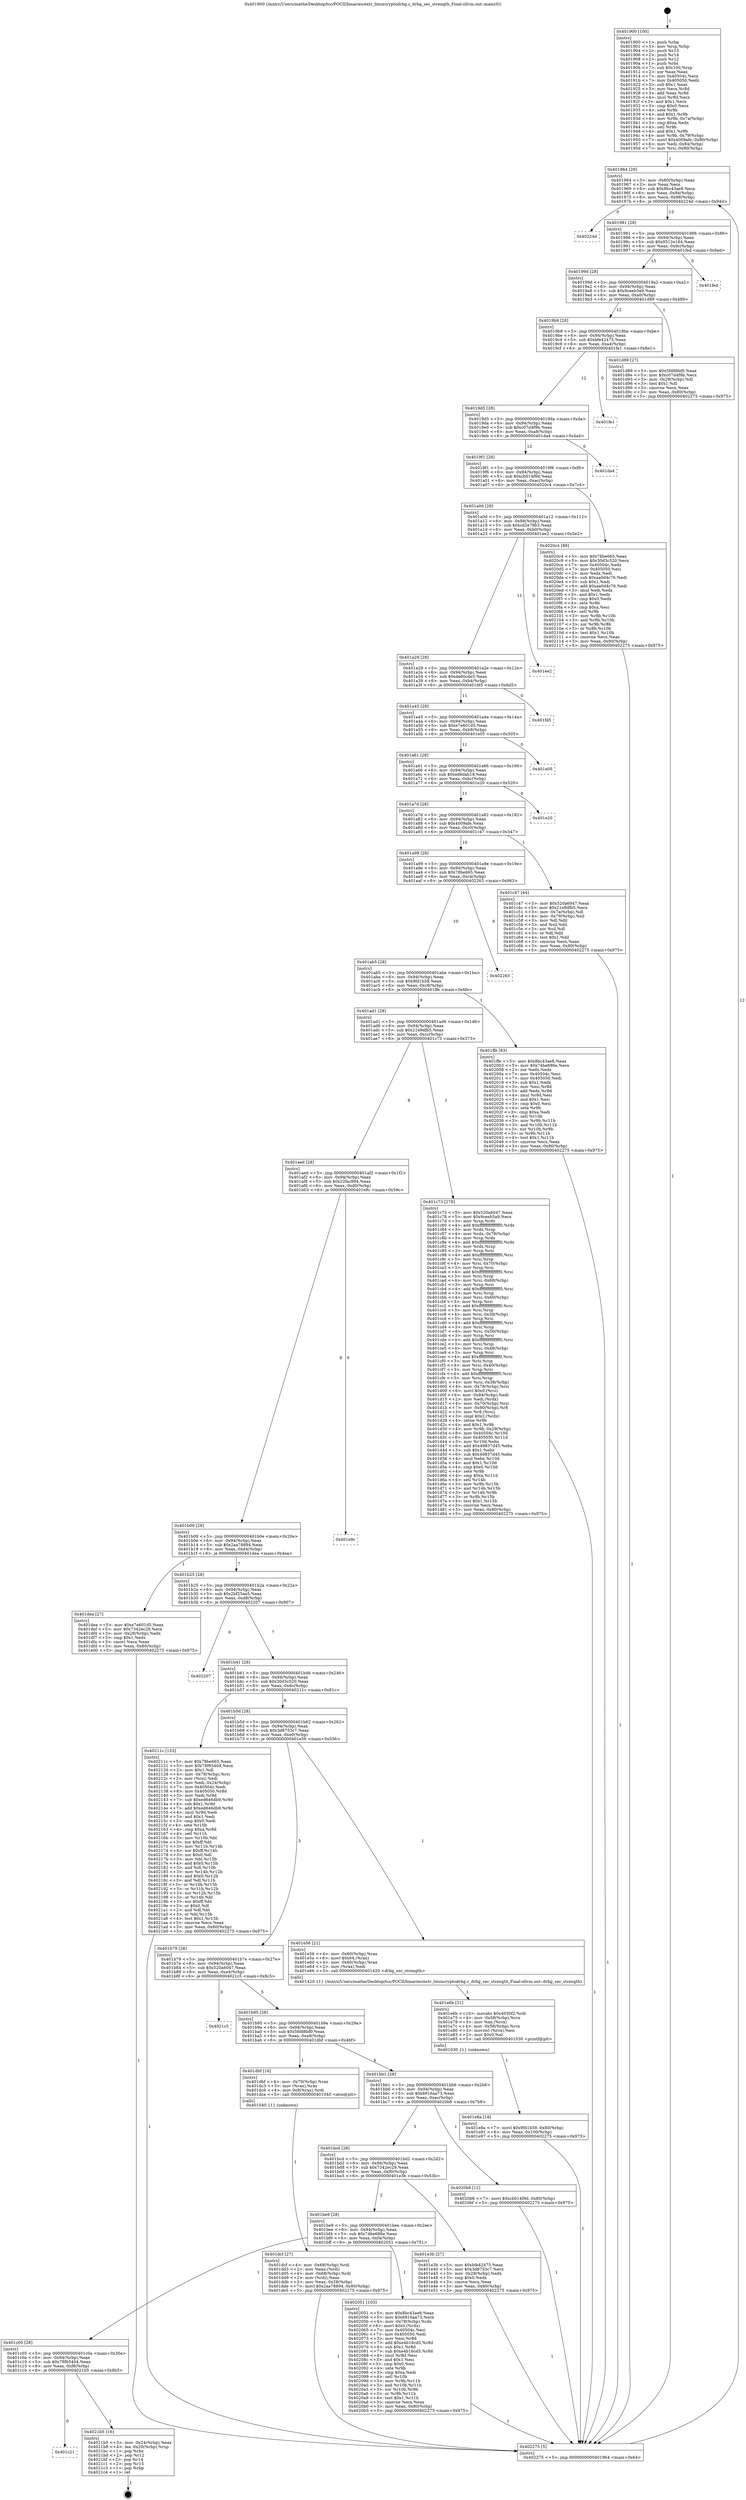 digraph "0x401900" {
  label = "0x401900 (/mnt/c/Users/mathe/Desktop/tcc/POCII/binaries/extr_linuxcryptodrbg.c_drbg_sec_strength_Final-ollvm.out::main(0))"
  labelloc = "t"
  node[shape=record]

  Entry [label="",width=0.3,height=0.3,shape=circle,fillcolor=black,style=filled]
  "0x401964" [label="{
     0x401964 [29]\l
     | [instrs]\l
     &nbsp;&nbsp;0x401964 \<+3\>: mov -0x80(%rbp),%eax\l
     &nbsp;&nbsp;0x401967 \<+2\>: mov %eax,%ecx\l
     &nbsp;&nbsp;0x401969 \<+6\>: sub $0x8bc43ae8,%ecx\l
     &nbsp;&nbsp;0x40196f \<+6\>: mov %eax,-0x94(%rbp)\l
     &nbsp;&nbsp;0x401975 \<+6\>: mov %ecx,-0x98(%rbp)\l
     &nbsp;&nbsp;0x40197b \<+6\>: je 000000000040224d \<main+0x94d\>\l
  }"]
  "0x40224d" [label="{
     0x40224d\l
  }", style=dashed]
  "0x401981" [label="{
     0x401981 [28]\l
     | [instrs]\l
     &nbsp;&nbsp;0x401981 \<+5\>: jmp 0000000000401986 \<main+0x86\>\l
     &nbsp;&nbsp;0x401986 \<+6\>: mov -0x94(%rbp),%eax\l
     &nbsp;&nbsp;0x40198c \<+5\>: sub $0x9512e164,%eax\l
     &nbsp;&nbsp;0x401991 \<+6\>: mov %eax,-0x9c(%rbp)\l
     &nbsp;&nbsp;0x401997 \<+6\>: je 0000000000401fed \<main+0x6ed\>\l
  }"]
  Exit [label="",width=0.3,height=0.3,shape=circle,fillcolor=black,style=filled,peripheries=2]
  "0x401fed" [label="{
     0x401fed\l
  }", style=dashed]
  "0x40199d" [label="{
     0x40199d [28]\l
     | [instrs]\l
     &nbsp;&nbsp;0x40199d \<+5\>: jmp 00000000004019a2 \<main+0xa2\>\l
     &nbsp;&nbsp;0x4019a2 \<+6\>: mov -0x94(%rbp),%eax\l
     &nbsp;&nbsp;0x4019a8 \<+5\>: sub $0x9ceeb5a9,%eax\l
     &nbsp;&nbsp;0x4019ad \<+6\>: mov %eax,-0xa0(%rbp)\l
     &nbsp;&nbsp;0x4019b3 \<+6\>: je 0000000000401d89 \<main+0x489\>\l
  }"]
  "0x401c21" [label="{
     0x401c21\l
  }", style=dashed]
  "0x401d89" [label="{
     0x401d89 [27]\l
     | [instrs]\l
     &nbsp;&nbsp;0x401d89 \<+5\>: mov $0x5fd88bf0,%eax\l
     &nbsp;&nbsp;0x401d8e \<+5\>: mov $0xc07d4f9b,%ecx\l
     &nbsp;&nbsp;0x401d93 \<+3\>: mov -0x29(%rbp),%dl\l
     &nbsp;&nbsp;0x401d96 \<+3\>: test $0x1,%dl\l
     &nbsp;&nbsp;0x401d99 \<+3\>: cmovne %ecx,%eax\l
     &nbsp;&nbsp;0x401d9c \<+3\>: mov %eax,-0x80(%rbp)\l
     &nbsp;&nbsp;0x401d9f \<+5\>: jmp 0000000000402275 \<main+0x975\>\l
  }"]
  "0x4019b9" [label="{
     0x4019b9 [28]\l
     | [instrs]\l
     &nbsp;&nbsp;0x4019b9 \<+5\>: jmp 00000000004019be \<main+0xbe\>\l
     &nbsp;&nbsp;0x4019be \<+6\>: mov -0x94(%rbp),%eax\l
     &nbsp;&nbsp;0x4019c4 \<+5\>: sub $0xbfe42475,%eax\l
     &nbsp;&nbsp;0x4019c9 \<+6\>: mov %eax,-0xa4(%rbp)\l
     &nbsp;&nbsp;0x4019cf \<+6\>: je 0000000000401fe1 \<main+0x6e1\>\l
  }"]
  "0x4021b5" [label="{
     0x4021b5 [16]\l
     | [instrs]\l
     &nbsp;&nbsp;0x4021b5 \<+3\>: mov -0x24(%rbp),%eax\l
     &nbsp;&nbsp;0x4021b8 \<+4\>: lea -0x20(%rbp),%rsp\l
     &nbsp;&nbsp;0x4021bc \<+1\>: pop %rbx\l
     &nbsp;&nbsp;0x4021bd \<+2\>: pop %r12\l
     &nbsp;&nbsp;0x4021bf \<+2\>: pop %r14\l
     &nbsp;&nbsp;0x4021c1 \<+2\>: pop %r15\l
     &nbsp;&nbsp;0x4021c3 \<+1\>: pop %rbp\l
     &nbsp;&nbsp;0x4021c4 \<+1\>: ret\l
  }"]
  "0x401fe1" [label="{
     0x401fe1\l
  }", style=dashed]
  "0x4019d5" [label="{
     0x4019d5 [28]\l
     | [instrs]\l
     &nbsp;&nbsp;0x4019d5 \<+5\>: jmp 00000000004019da \<main+0xda\>\l
     &nbsp;&nbsp;0x4019da \<+6\>: mov -0x94(%rbp),%eax\l
     &nbsp;&nbsp;0x4019e0 \<+5\>: sub $0xc07d4f9b,%eax\l
     &nbsp;&nbsp;0x4019e5 \<+6\>: mov %eax,-0xa8(%rbp)\l
     &nbsp;&nbsp;0x4019eb \<+6\>: je 0000000000401da4 \<main+0x4a4\>\l
  }"]
  "0x401c05" [label="{
     0x401c05 [28]\l
     | [instrs]\l
     &nbsp;&nbsp;0x401c05 \<+5\>: jmp 0000000000401c0a \<main+0x30a\>\l
     &nbsp;&nbsp;0x401c0a \<+6\>: mov -0x94(%rbp),%eax\l
     &nbsp;&nbsp;0x401c10 \<+5\>: sub $0x78f65404,%eax\l
     &nbsp;&nbsp;0x401c15 \<+6\>: mov %eax,-0xf8(%rbp)\l
     &nbsp;&nbsp;0x401c1b \<+6\>: je 00000000004021b5 \<main+0x8b5\>\l
  }"]
  "0x401da4" [label="{
     0x401da4\l
  }", style=dashed]
  "0x4019f1" [label="{
     0x4019f1 [28]\l
     | [instrs]\l
     &nbsp;&nbsp;0x4019f1 \<+5\>: jmp 00000000004019f6 \<main+0xf6\>\l
     &nbsp;&nbsp;0x4019f6 \<+6\>: mov -0x94(%rbp),%eax\l
     &nbsp;&nbsp;0x4019fc \<+5\>: sub $0xcb014f9d,%eax\l
     &nbsp;&nbsp;0x401a01 \<+6\>: mov %eax,-0xac(%rbp)\l
     &nbsp;&nbsp;0x401a07 \<+6\>: je 00000000004020c4 \<main+0x7c4\>\l
  }"]
  "0x402051" [label="{
     0x402051 [103]\l
     | [instrs]\l
     &nbsp;&nbsp;0x402051 \<+5\>: mov $0x8bc43ae8,%eax\l
     &nbsp;&nbsp;0x402056 \<+5\>: mov $0x6816aa73,%ecx\l
     &nbsp;&nbsp;0x40205b \<+4\>: mov -0x78(%rbp),%rdx\l
     &nbsp;&nbsp;0x40205f \<+6\>: movl $0x0,(%rdx)\l
     &nbsp;&nbsp;0x402065 \<+7\>: mov 0x40504c,%esi\l
     &nbsp;&nbsp;0x40206c \<+7\>: mov 0x405050,%edi\l
     &nbsp;&nbsp;0x402073 \<+3\>: mov %esi,%r8d\l
     &nbsp;&nbsp;0x402076 \<+7\>: add $0xe4b16cd5,%r8d\l
     &nbsp;&nbsp;0x40207d \<+4\>: sub $0x1,%r8d\l
     &nbsp;&nbsp;0x402081 \<+7\>: sub $0xe4b16cd5,%r8d\l
     &nbsp;&nbsp;0x402088 \<+4\>: imul %r8d,%esi\l
     &nbsp;&nbsp;0x40208c \<+3\>: and $0x1,%esi\l
     &nbsp;&nbsp;0x40208f \<+3\>: cmp $0x0,%esi\l
     &nbsp;&nbsp;0x402092 \<+4\>: sete %r9b\l
     &nbsp;&nbsp;0x402096 \<+3\>: cmp $0xa,%edi\l
     &nbsp;&nbsp;0x402099 \<+4\>: setl %r10b\l
     &nbsp;&nbsp;0x40209d \<+3\>: mov %r9b,%r11b\l
     &nbsp;&nbsp;0x4020a0 \<+3\>: and %r10b,%r11b\l
     &nbsp;&nbsp;0x4020a3 \<+3\>: xor %r10b,%r9b\l
     &nbsp;&nbsp;0x4020a6 \<+3\>: or %r9b,%r11b\l
     &nbsp;&nbsp;0x4020a9 \<+4\>: test $0x1,%r11b\l
     &nbsp;&nbsp;0x4020ad \<+3\>: cmovne %ecx,%eax\l
     &nbsp;&nbsp;0x4020b0 \<+3\>: mov %eax,-0x80(%rbp)\l
     &nbsp;&nbsp;0x4020b3 \<+5\>: jmp 0000000000402275 \<main+0x975\>\l
  }"]
  "0x4020c4" [label="{
     0x4020c4 [88]\l
     | [instrs]\l
     &nbsp;&nbsp;0x4020c4 \<+5\>: mov $0x78be665,%eax\l
     &nbsp;&nbsp;0x4020c9 \<+5\>: mov $0x30d3c520,%ecx\l
     &nbsp;&nbsp;0x4020ce \<+7\>: mov 0x40504c,%edx\l
     &nbsp;&nbsp;0x4020d5 \<+7\>: mov 0x405050,%esi\l
     &nbsp;&nbsp;0x4020dc \<+2\>: mov %edx,%edi\l
     &nbsp;&nbsp;0x4020de \<+6\>: sub $0xaa0d4c76,%edi\l
     &nbsp;&nbsp;0x4020e4 \<+3\>: sub $0x1,%edi\l
     &nbsp;&nbsp;0x4020e7 \<+6\>: add $0xaa0d4c76,%edi\l
     &nbsp;&nbsp;0x4020ed \<+3\>: imul %edi,%edx\l
     &nbsp;&nbsp;0x4020f0 \<+3\>: and $0x1,%edx\l
     &nbsp;&nbsp;0x4020f3 \<+3\>: cmp $0x0,%edx\l
     &nbsp;&nbsp;0x4020f6 \<+4\>: sete %r8b\l
     &nbsp;&nbsp;0x4020fa \<+3\>: cmp $0xa,%esi\l
     &nbsp;&nbsp;0x4020fd \<+4\>: setl %r9b\l
     &nbsp;&nbsp;0x402101 \<+3\>: mov %r8b,%r10b\l
     &nbsp;&nbsp;0x402104 \<+3\>: and %r9b,%r10b\l
     &nbsp;&nbsp;0x402107 \<+3\>: xor %r9b,%r8b\l
     &nbsp;&nbsp;0x40210a \<+3\>: or %r8b,%r10b\l
     &nbsp;&nbsp;0x40210d \<+4\>: test $0x1,%r10b\l
     &nbsp;&nbsp;0x402111 \<+3\>: cmovne %ecx,%eax\l
     &nbsp;&nbsp;0x402114 \<+3\>: mov %eax,-0x80(%rbp)\l
     &nbsp;&nbsp;0x402117 \<+5\>: jmp 0000000000402275 \<main+0x975\>\l
  }"]
  "0x401a0d" [label="{
     0x401a0d [28]\l
     | [instrs]\l
     &nbsp;&nbsp;0x401a0d \<+5\>: jmp 0000000000401a12 \<main+0x112\>\l
     &nbsp;&nbsp;0x401a12 \<+6\>: mov -0x94(%rbp),%eax\l
     &nbsp;&nbsp;0x401a18 \<+5\>: sub $0xcd2e79b3,%eax\l
     &nbsp;&nbsp;0x401a1d \<+6\>: mov %eax,-0xb0(%rbp)\l
     &nbsp;&nbsp;0x401a23 \<+6\>: je 0000000000401ee2 \<main+0x5e2\>\l
  }"]
  "0x401e8a" [label="{
     0x401e8a [18]\l
     | [instrs]\l
     &nbsp;&nbsp;0x401e8a \<+7\>: movl $0x9fd1b58,-0x80(%rbp)\l
     &nbsp;&nbsp;0x401e91 \<+6\>: mov %eax,-0x100(%rbp)\l
     &nbsp;&nbsp;0x401e97 \<+5\>: jmp 0000000000402275 \<main+0x975\>\l
  }"]
  "0x401ee2" [label="{
     0x401ee2\l
  }", style=dashed]
  "0x401a29" [label="{
     0x401a29 [28]\l
     | [instrs]\l
     &nbsp;&nbsp;0x401a29 \<+5\>: jmp 0000000000401a2e \<main+0x12e\>\l
     &nbsp;&nbsp;0x401a2e \<+6\>: mov -0x94(%rbp),%eax\l
     &nbsp;&nbsp;0x401a34 \<+5\>: sub $0xde60cde5,%eax\l
     &nbsp;&nbsp;0x401a39 \<+6\>: mov %eax,-0xb4(%rbp)\l
     &nbsp;&nbsp;0x401a3f \<+6\>: je 0000000000401fd5 \<main+0x6d5\>\l
  }"]
  "0x401e6b" [label="{
     0x401e6b [31]\l
     | [instrs]\l
     &nbsp;&nbsp;0x401e6b \<+10\>: movabs $0x4030f2,%rdi\l
     &nbsp;&nbsp;0x401e75 \<+4\>: mov -0x58(%rbp),%rcx\l
     &nbsp;&nbsp;0x401e79 \<+3\>: mov %ax,(%rcx)\l
     &nbsp;&nbsp;0x401e7c \<+4\>: mov -0x58(%rbp),%rcx\l
     &nbsp;&nbsp;0x401e80 \<+3\>: movzwl (%rcx),%esi\l
     &nbsp;&nbsp;0x401e83 \<+2\>: mov $0x0,%al\l
     &nbsp;&nbsp;0x401e85 \<+5\>: call 0000000000401030 \<printf@plt\>\l
     | [calls]\l
     &nbsp;&nbsp;0x401030 \{1\} (unknown)\l
  }"]
  "0x401fd5" [label="{
     0x401fd5\l
  }", style=dashed]
  "0x401a45" [label="{
     0x401a45 [28]\l
     | [instrs]\l
     &nbsp;&nbsp;0x401a45 \<+5\>: jmp 0000000000401a4a \<main+0x14a\>\l
     &nbsp;&nbsp;0x401a4a \<+6\>: mov -0x94(%rbp),%eax\l
     &nbsp;&nbsp;0x401a50 \<+5\>: sub $0xe7e601d5,%eax\l
     &nbsp;&nbsp;0x401a55 \<+6\>: mov %eax,-0xb8(%rbp)\l
     &nbsp;&nbsp;0x401a5b \<+6\>: je 0000000000401e05 \<main+0x505\>\l
  }"]
  "0x401be9" [label="{
     0x401be9 [28]\l
     | [instrs]\l
     &nbsp;&nbsp;0x401be9 \<+5\>: jmp 0000000000401bee \<main+0x2ee\>\l
     &nbsp;&nbsp;0x401bee \<+6\>: mov -0x94(%rbp),%eax\l
     &nbsp;&nbsp;0x401bf4 \<+5\>: sub $0x74be686e,%eax\l
     &nbsp;&nbsp;0x401bf9 \<+6\>: mov %eax,-0xf4(%rbp)\l
     &nbsp;&nbsp;0x401bff \<+6\>: je 0000000000402051 \<main+0x751\>\l
  }"]
  "0x401e05" [label="{
     0x401e05\l
  }", style=dashed]
  "0x401a61" [label="{
     0x401a61 [28]\l
     | [instrs]\l
     &nbsp;&nbsp;0x401a61 \<+5\>: jmp 0000000000401a66 \<main+0x166\>\l
     &nbsp;&nbsp;0x401a66 \<+6\>: mov -0x94(%rbp),%eax\l
     &nbsp;&nbsp;0x401a6c \<+5\>: sub $0xed6dab18,%eax\l
     &nbsp;&nbsp;0x401a71 \<+6\>: mov %eax,-0xbc(%rbp)\l
     &nbsp;&nbsp;0x401a77 \<+6\>: je 0000000000401e20 \<main+0x520\>\l
  }"]
  "0x401e3b" [label="{
     0x401e3b [27]\l
     | [instrs]\l
     &nbsp;&nbsp;0x401e3b \<+5\>: mov $0xbfe42475,%eax\l
     &nbsp;&nbsp;0x401e40 \<+5\>: mov $0x3d8753c7,%ecx\l
     &nbsp;&nbsp;0x401e45 \<+3\>: mov -0x28(%rbp),%edx\l
     &nbsp;&nbsp;0x401e48 \<+3\>: cmp $0x0,%edx\l
     &nbsp;&nbsp;0x401e4b \<+3\>: cmove %ecx,%eax\l
     &nbsp;&nbsp;0x401e4e \<+3\>: mov %eax,-0x80(%rbp)\l
     &nbsp;&nbsp;0x401e51 \<+5\>: jmp 0000000000402275 \<main+0x975\>\l
  }"]
  "0x401e20" [label="{
     0x401e20\l
  }", style=dashed]
  "0x401a7d" [label="{
     0x401a7d [28]\l
     | [instrs]\l
     &nbsp;&nbsp;0x401a7d \<+5\>: jmp 0000000000401a82 \<main+0x182\>\l
     &nbsp;&nbsp;0x401a82 \<+6\>: mov -0x94(%rbp),%eax\l
     &nbsp;&nbsp;0x401a88 \<+5\>: sub $0x4009afe,%eax\l
     &nbsp;&nbsp;0x401a8d \<+6\>: mov %eax,-0xc0(%rbp)\l
     &nbsp;&nbsp;0x401a93 \<+6\>: je 0000000000401c47 \<main+0x347\>\l
  }"]
  "0x401bcd" [label="{
     0x401bcd [28]\l
     | [instrs]\l
     &nbsp;&nbsp;0x401bcd \<+5\>: jmp 0000000000401bd2 \<main+0x2d2\>\l
     &nbsp;&nbsp;0x401bd2 \<+6\>: mov -0x94(%rbp),%eax\l
     &nbsp;&nbsp;0x401bd8 \<+5\>: sub $0x7342ec29,%eax\l
     &nbsp;&nbsp;0x401bdd \<+6\>: mov %eax,-0xf0(%rbp)\l
     &nbsp;&nbsp;0x401be3 \<+6\>: je 0000000000401e3b \<main+0x53b\>\l
  }"]
  "0x401c47" [label="{
     0x401c47 [44]\l
     | [instrs]\l
     &nbsp;&nbsp;0x401c47 \<+5\>: mov $0x520a6047,%eax\l
     &nbsp;&nbsp;0x401c4c \<+5\>: mov $0x21e9dfb5,%ecx\l
     &nbsp;&nbsp;0x401c51 \<+3\>: mov -0x7a(%rbp),%dl\l
     &nbsp;&nbsp;0x401c54 \<+4\>: mov -0x79(%rbp),%sil\l
     &nbsp;&nbsp;0x401c58 \<+3\>: mov %dl,%dil\l
     &nbsp;&nbsp;0x401c5b \<+3\>: and %sil,%dil\l
     &nbsp;&nbsp;0x401c5e \<+3\>: xor %sil,%dl\l
     &nbsp;&nbsp;0x401c61 \<+3\>: or %dl,%dil\l
     &nbsp;&nbsp;0x401c64 \<+4\>: test $0x1,%dil\l
     &nbsp;&nbsp;0x401c68 \<+3\>: cmovne %ecx,%eax\l
     &nbsp;&nbsp;0x401c6b \<+3\>: mov %eax,-0x80(%rbp)\l
     &nbsp;&nbsp;0x401c6e \<+5\>: jmp 0000000000402275 \<main+0x975\>\l
  }"]
  "0x401a99" [label="{
     0x401a99 [28]\l
     | [instrs]\l
     &nbsp;&nbsp;0x401a99 \<+5\>: jmp 0000000000401a9e \<main+0x19e\>\l
     &nbsp;&nbsp;0x401a9e \<+6\>: mov -0x94(%rbp),%eax\l
     &nbsp;&nbsp;0x401aa4 \<+5\>: sub $0x78be665,%eax\l
     &nbsp;&nbsp;0x401aa9 \<+6\>: mov %eax,-0xc4(%rbp)\l
     &nbsp;&nbsp;0x401aaf \<+6\>: je 0000000000402263 \<main+0x963\>\l
  }"]
  "0x402275" [label="{
     0x402275 [5]\l
     | [instrs]\l
     &nbsp;&nbsp;0x402275 \<+5\>: jmp 0000000000401964 \<main+0x64\>\l
  }"]
  "0x401900" [label="{
     0x401900 [100]\l
     | [instrs]\l
     &nbsp;&nbsp;0x401900 \<+1\>: push %rbp\l
     &nbsp;&nbsp;0x401901 \<+3\>: mov %rsp,%rbp\l
     &nbsp;&nbsp;0x401904 \<+2\>: push %r15\l
     &nbsp;&nbsp;0x401906 \<+2\>: push %r14\l
     &nbsp;&nbsp;0x401908 \<+2\>: push %r12\l
     &nbsp;&nbsp;0x40190a \<+1\>: push %rbx\l
     &nbsp;&nbsp;0x40190b \<+7\>: sub $0x100,%rsp\l
     &nbsp;&nbsp;0x401912 \<+2\>: xor %eax,%eax\l
     &nbsp;&nbsp;0x401914 \<+7\>: mov 0x40504c,%ecx\l
     &nbsp;&nbsp;0x40191b \<+7\>: mov 0x405050,%edx\l
     &nbsp;&nbsp;0x401922 \<+3\>: sub $0x1,%eax\l
     &nbsp;&nbsp;0x401925 \<+3\>: mov %ecx,%r8d\l
     &nbsp;&nbsp;0x401928 \<+3\>: add %eax,%r8d\l
     &nbsp;&nbsp;0x40192b \<+4\>: imul %r8d,%ecx\l
     &nbsp;&nbsp;0x40192f \<+3\>: and $0x1,%ecx\l
     &nbsp;&nbsp;0x401932 \<+3\>: cmp $0x0,%ecx\l
     &nbsp;&nbsp;0x401935 \<+4\>: sete %r9b\l
     &nbsp;&nbsp;0x401939 \<+4\>: and $0x1,%r9b\l
     &nbsp;&nbsp;0x40193d \<+4\>: mov %r9b,-0x7a(%rbp)\l
     &nbsp;&nbsp;0x401941 \<+3\>: cmp $0xa,%edx\l
     &nbsp;&nbsp;0x401944 \<+4\>: setl %r9b\l
     &nbsp;&nbsp;0x401948 \<+4\>: and $0x1,%r9b\l
     &nbsp;&nbsp;0x40194c \<+4\>: mov %r9b,-0x79(%rbp)\l
     &nbsp;&nbsp;0x401950 \<+7\>: movl $0x4009afe,-0x80(%rbp)\l
     &nbsp;&nbsp;0x401957 \<+6\>: mov %edi,-0x84(%rbp)\l
     &nbsp;&nbsp;0x40195d \<+7\>: mov %rsi,-0x90(%rbp)\l
  }"]
  "0x4020b8" [label="{
     0x4020b8 [12]\l
     | [instrs]\l
     &nbsp;&nbsp;0x4020b8 \<+7\>: movl $0xcb014f9d,-0x80(%rbp)\l
     &nbsp;&nbsp;0x4020bf \<+5\>: jmp 0000000000402275 \<main+0x975\>\l
  }"]
  "0x402263" [label="{
     0x402263\l
  }", style=dashed]
  "0x401ab5" [label="{
     0x401ab5 [28]\l
     | [instrs]\l
     &nbsp;&nbsp;0x401ab5 \<+5\>: jmp 0000000000401aba \<main+0x1ba\>\l
     &nbsp;&nbsp;0x401aba \<+6\>: mov -0x94(%rbp),%eax\l
     &nbsp;&nbsp;0x401ac0 \<+5\>: sub $0x9fd1b58,%eax\l
     &nbsp;&nbsp;0x401ac5 \<+6\>: mov %eax,-0xc8(%rbp)\l
     &nbsp;&nbsp;0x401acb \<+6\>: je 0000000000401ffe \<main+0x6fe\>\l
  }"]
  "0x401dcf" [label="{
     0x401dcf [27]\l
     | [instrs]\l
     &nbsp;&nbsp;0x401dcf \<+4\>: mov -0x68(%rbp),%rdi\l
     &nbsp;&nbsp;0x401dd3 \<+2\>: mov %eax,(%rdi)\l
     &nbsp;&nbsp;0x401dd5 \<+4\>: mov -0x68(%rbp),%rdi\l
     &nbsp;&nbsp;0x401dd9 \<+2\>: mov (%rdi),%eax\l
     &nbsp;&nbsp;0x401ddb \<+3\>: mov %eax,-0x28(%rbp)\l
     &nbsp;&nbsp;0x401dde \<+7\>: movl $0x2aa78894,-0x80(%rbp)\l
     &nbsp;&nbsp;0x401de5 \<+5\>: jmp 0000000000402275 \<main+0x975\>\l
  }"]
  "0x401ffe" [label="{
     0x401ffe [83]\l
     | [instrs]\l
     &nbsp;&nbsp;0x401ffe \<+5\>: mov $0x8bc43ae8,%eax\l
     &nbsp;&nbsp;0x402003 \<+5\>: mov $0x74be686e,%ecx\l
     &nbsp;&nbsp;0x402008 \<+2\>: xor %edx,%edx\l
     &nbsp;&nbsp;0x40200a \<+7\>: mov 0x40504c,%esi\l
     &nbsp;&nbsp;0x402011 \<+7\>: mov 0x405050,%edi\l
     &nbsp;&nbsp;0x402018 \<+3\>: sub $0x1,%edx\l
     &nbsp;&nbsp;0x40201b \<+3\>: mov %esi,%r8d\l
     &nbsp;&nbsp;0x40201e \<+3\>: add %edx,%r8d\l
     &nbsp;&nbsp;0x402021 \<+4\>: imul %r8d,%esi\l
     &nbsp;&nbsp;0x402025 \<+3\>: and $0x1,%esi\l
     &nbsp;&nbsp;0x402028 \<+3\>: cmp $0x0,%esi\l
     &nbsp;&nbsp;0x40202b \<+4\>: sete %r9b\l
     &nbsp;&nbsp;0x40202f \<+3\>: cmp $0xa,%edi\l
     &nbsp;&nbsp;0x402032 \<+4\>: setl %r10b\l
     &nbsp;&nbsp;0x402036 \<+3\>: mov %r9b,%r11b\l
     &nbsp;&nbsp;0x402039 \<+3\>: and %r10b,%r11b\l
     &nbsp;&nbsp;0x40203c \<+3\>: xor %r10b,%r9b\l
     &nbsp;&nbsp;0x40203f \<+3\>: or %r9b,%r11b\l
     &nbsp;&nbsp;0x402042 \<+4\>: test $0x1,%r11b\l
     &nbsp;&nbsp;0x402046 \<+3\>: cmovne %ecx,%eax\l
     &nbsp;&nbsp;0x402049 \<+3\>: mov %eax,-0x80(%rbp)\l
     &nbsp;&nbsp;0x40204c \<+5\>: jmp 0000000000402275 \<main+0x975\>\l
  }"]
  "0x401ad1" [label="{
     0x401ad1 [28]\l
     | [instrs]\l
     &nbsp;&nbsp;0x401ad1 \<+5\>: jmp 0000000000401ad6 \<main+0x1d6\>\l
     &nbsp;&nbsp;0x401ad6 \<+6\>: mov -0x94(%rbp),%eax\l
     &nbsp;&nbsp;0x401adc \<+5\>: sub $0x21e9dfb5,%eax\l
     &nbsp;&nbsp;0x401ae1 \<+6\>: mov %eax,-0xcc(%rbp)\l
     &nbsp;&nbsp;0x401ae7 \<+6\>: je 0000000000401c73 \<main+0x373\>\l
  }"]
  "0x401bb1" [label="{
     0x401bb1 [28]\l
     | [instrs]\l
     &nbsp;&nbsp;0x401bb1 \<+5\>: jmp 0000000000401bb6 \<main+0x2b6\>\l
     &nbsp;&nbsp;0x401bb6 \<+6\>: mov -0x94(%rbp),%eax\l
     &nbsp;&nbsp;0x401bbc \<+5\>: sub $0x6816aa73,%eax\l
     &nbsp;&nbsp;0x401bc1 \<+6\>: mov %eax,-0xec(%rbp)\l
     &nbsp;&nbsp;0x401bc7 \<+6\>: je 00000000004020b8 \<main+0x7b8\>\l
  }"]
  "0x401c73" [label="{
     0x401c73 [278]\l
     | [instrs]\l
     &nbsp;&nbsp;0x401c73 \<+5\>: mov $0x520a6047,%eax\l
     &nbsp;&nbsp;0x401c78 \<+5\>: mov $0x9ceeb5a9,%ecx\l
     &nbsp;&nbsp;0x401c7d \<+3\>: mov %rsp,%rdx\l
     &nbsp;&nbsp;0x401c80 \<+4\>: add $0xfffffffffffffff0,%rdx\l
     &nbsp;&nbsp;0x401c84 \<+3\>: mov %rdx,%rsp\l
     &nbsp;&nbsp;0x401c87 \<+4\>: mov %rdx,-0x78(%rbp)\l
     &nbsp;&nbsp;0x401c8b \<+3\>: mov %rsp,%rdx\l
     &nbsp;&nbsp;0x401c8e \<+4\>: add $0xfffffffffffffff0,%rdx\l
     &nbsp;&nbsp;0x401c92 \<+3\>: mov %rdx,%rsp\l
     &nbsp;&nbsp;0x401c95 \<+3\>: mov %rsp,%rsi\l
     &nbsp;&nbsp;0x401c98 \<+4\>: add $0xfffffffffffffff0,%rsi\l
     &nbsp;&nbsp;0x401c9c \<+3\>: mov %rsi,%rsp\l
     &nbsp;&nbsp;0x401c9f \<+4\>: mov %rsi,-0x70(%rbp)\l
     &nbsp;&nbsp;0x401ca3 \<+3\>: mov %rsp,%rsi\l
     &nbsp;&nbsp;0x401ca6 \<+4\>: add $0xfffffffffffffff0,%rsi\l
     &nbsp;&nbsp;0x401caa \<+3\>: mov %rsi,%rsp\l
     &nbsp;&nbsp;0x401cad \<+4\>: mov %rsi,-0x68(%rbp)\l
     &nbsp;&nbsp;0x401cb1 \<+3\>: mov %rsp,%rsi\l
     &nbsp;&nbsp;0x401cb4 \<+4\>: add $0xfffffffffffffff0,%rsi\l
     &nbsp;&nbsp;0x401cb8 \<+3\>: mov %rsi,%rsp\l
     &nbsp;&nbsp;0x401cbb \<+4\>: mov %rsi,-0x60(%rbp)\l
     &nbsp;&nbsp;0x401cbf \<+3\>: mov %rsp,%rsi\l
     &nbsp;&nbsp;0x401cc2 \<+4\>: add $0xfffffffffffffff0,%rsi\l
     &nbsp;&nbsp;0x401cc6 \<+3\>: mov %rsi,%rsp\l
     &nbsp;&nbsp;0x401cc9 \<+4\>: mov %rsi,-0x58(%rbp)\l
     &nbsp;&nbsp;0x401ccd \<+3\>: mov %rsp,%rsi\l
     &nbsp;&nbsp;0x401cd0 \<+4\>: add $0xfffffffffffffff0,%rsi\l
     &nbsp;&nbsp;0x401cd4 \<+3\>: mov %rsi,%rsp\l
     &nbsp;&nbsp;0x401cd7 \<+4\>: mov %rsi,-0x50(%rbp)\l
     &nbsp;&nbsp;0x401cdb \<+3\>: mov %rsp,%rsi\l
     &nbsp;&nbsp;0x401cde \<+4\>: add $0xfffffffffffffff0,%rsi\l
     &nbsp;&nbsp;0x401ce2 \<+3\>: mov %rsi,%rsp\l
     &nbsp;&nbsp;0x401ce5 \<+4\>: mov %rsi,-0x48(%rbp)\l
     &nbsp;&nbsp;0x401ce9 \<+3\>: mov %rsp,%rsi\l
     &nbsp;&nbsp;0x401cec \<+4\>: add $0xfffffffffffffff0,%rsi\l
     &nbsp;&nbsp;0x401cf0 \<+3\>: mov %rsi,%rsp\l
     &nbsp;&nbsp;0x401cf3 \<+4\>: mov %rsi,-0x40(%rbp)\l
     &nbsp;&nbsp;0x401cf7 \<+3\>: mov %rsp,%rsi\l
     &nbsp;&nbsp;0x401cfa \<+4\>: add $0xfffffffffffffff0,%rsi\l
     &nbsp;&nbsp;0x401cfe \<+3\>: mov %rsi,%rsp\l
     &nbsp;&nbsp;0x401d01 \<+4\>: mov %rsi,-0x38(%rbp)\l
     &nbsp;&nbsp;0x401d05 \<+4\>: mov -0x78(%rbp),%rsi\l
     &nbsp;&nbsp;0x401d09 \<+6\>: movl $0x0,(%rsi)\l
     &nbsp;&nbsp;0x401d0f \<+6\>: mov -0x84(%rbp),%edi\l
     &nbsp;&nbsp;0x401d15 \<+2\>: mov %edi,(%rdx)\l
     &nbsp;&nbsp;0x401d17 \<+4\>: mov -0x70(%rbp),%rsi\l
     &nbsp;&nbsp;0x401d1b \<+7\>: mov -0x90(%rbp),%r8\l
     &nbsp;&nbsp;0x401d22 \<+3\>: mov %r8,(%rsi)\l
     &nbsp;&nbsp;0x401d25 \<+3\>: cmpl $0x2,(%rdx)\l
     &nbsp;&nbsp;0x401d28 \<+4\>: setne %r9b\l
     &nbsp;&nbsp;0x401d2c \<+4\>: and $0x1,%r9b\l
     &nbsp;&nbsp;0x401d30 \<+4\>: mov %r9b,-0x29(%rbp)\l
     &nbsp;&nbsp;0x401d34 \<+8\>: mov 0x40504c,%r10d\l
     &nbsp;&nbsp;0x401d3c \<+8\>: mov 0x405050,%r11d\l
     &nbsp;&nbsp;0x401d44 \<+3\>: mov %r10d,%ebx\l
     &nbsp;&nbsp;0x401d47 \<+6\>: add $0x49837d45,%ebx\l
     &nbsp;&nbsp;0x401d4d \<+3\>: sub $0x1,%ebx\l
     &nbsp;&nbsp;0x401d50 \<+6\>: sub $0x49837d45,%ebx\l
     &nbsp;&nbsp;0x401d56 \<+4\>: imul %ebx,%r10d\l
     &nbsp;&nbsp;0x401d5a \<+4\>: and $0x1,%r10d\l
     &nbsp;&nbsp;0x401d5e \<+4\>: cmp $0x0,%r10d\l
     &nbsp;&nbsp;0x401d62 \<+4\>: sete %r9b\l
     &nbsp;&nbsp;0x401d66 \<+4\>: cmp $0xa,%r11d\l
     &nbsp;&nbsp;0x401d6a \<+4\>: setl %r14b\l
     &nbsp;&nbsp;0x401d6e \<+3\>: mov %r9b,%r15b\l
     &nbsp;&nbsp;0x401d71 \<+3\>: and %r14b,%r15b\l
     &nbsp;&nbsp;0x401d74 \<+3\>: xor %r14b,%r9b\l
     &nbsp;&nbsp;0x401d77 \<+3\>: or %r9b,%r15b\l
     &nbsp;&nbsp;0x401d7a \<+4\>: test $0x1,%r15b\l
     &nbsp;&nbsp;0x401d7e \<+3\>: cmovne %ecx,%eax\l
     &nbsp;&nbsp;0x401d81 \<+3\>: mov %eax,-0x80(%rbp)\l
     &nbsp;&nbsp;0x401d84 \<+5\>: jmp 0000000000402275 \<main+0x975\>\l
  }"]
  "0x401aed" [label="{
     0x401aed [28]\l
     | [instrs]\l
     &nbsp;&nbsp;0x401aed \<+5\>: jmp 0000000000401af2 \<main+0x1f2\>\l
     &nbsp;&nbsp;0x401af2 \<+6\>: mov -0x94(%rbp),%eax\l
     &nbsp;&nbsp;0x401af8 \<+5\>: sub $0x22fac994,%eax\l
     &nbsp;&nbsp;0x401afd \<+6\>: mov %eax,-0xd0(%rbp)\l
     &nbsp;&nbsp;0x401b03 \<+6\>: je 0000000000401e9c \<main+0x59c\>\l
  }"]
  "0x401dbf" [label="{
     0x401dbf [16]\l
     | [instrs]\l
     &nbsp;&nbsp;0x401dbf \<+4\>: mov -0x70(%rbp),%rax\l
     &nbsp;&nbsp;0x401dc3 \<+3\>: mov (%rax),%rax\l
     &nbsp;&nbsp;0x401dc6 \<+4\>: mov 0x8(%rax),%rdi\l
     &nbsp;&nbsp;0x401dca \<+5\>: call 0000000000401040 \<atoi@plt\>\l
     | [calls]\l
     &nbsp;&nbsp;0x401040 \{1\} (unknown)\l
  }"]
  "0x401b95" [label="{
     0x401b95 [28]\l
     | [instrs]\l
     &nbsp;&nbsp;0x401b95 \<+5\>: jmp 0000000000401b9a \<main+0x29a\>\l
     &nbsp;&nbsp;0x401b9a \<+6\>: mov -0x94(%rbp),%eax\l
     &nbsp;&nbsp;0x401ba0 \<+5\>: sub $0x5fd88bf0,%eax\l
     &nbsp;&nbsp;0x401ba5 \<+6\>: mov %eax,-0xe8(%rbp)\l
     &nbsp;&nbsp;0x401bab \<+6\>: je 0000000000401dbf \<main+0x4bf\>\l
  }"]
  "0x401e9c" [label="{
     0x401e9c\l
  }", style=dashed]
  "0x401b09" [label="{
     0x401b09 [28]\l
     | [instrs]\l
     &nbsp;&nbsp;0x401b09 \<+5\>: jmp 0000000000401b0e \<main+0x20e\>\l
     &nbsp;&nbsp;0x401b0e \<+6\>: mov -0x94(%rbp),%eax\l
     &nbsp;&nbsp;0x401b14 \<+5\>: sub $0x2aa78894,%eax\l
     &nbsp;&nbsp;0x401b19 \<+6\>: mov %eax,-0xd4(%rbp)\l
     &nbsp;&nbsp;0x401b1f \<+6\>: je 0000000000401dea \<main+0x4ea\>\l
  }"]
  "0x4021c5" [label="{
     0x4021c5\l
  }", style=dashed]
  "0x401dea" [label="{
     0x401dea [27]\l
     | [instrs]\l
     &nbsp;&nbsp;0x401dea \<+5\>: mov $0xe7e601d5,%eax\l
     &nbsp;&nbsp;0x401def \<+5\>: mov $0x7342ec29,%ecx\l
     &nbsp;&nbsp;0x401df4 \<+3\>: mov -0x28(%rbp),%edx\l
     &nbsp;&nbsp;0x401df7 \<+3\>: cmp $0x1,%edx\l
     &nbsp;&nbsp;0x401dfa \<+3\>: cmovl %ecx,%eax\l
     &nbsp;&nbsp;0x401dfd \<+3\>: mov %eax,-0x80(%rbp)\l
     &nbsp;&nbsp;0x401e00 \<+5\>: jmp 0000000000402275 \<main+0x975\>\l
  }"]
  "0x401b25" [label="{
     0x401b25 [28]\l
     | [instrs]\l
     &nbsp;&nbsp;0x401b25 \<+5\>: jmp 0000000000401b2a \<main+0x22a\>\l
     &nbsp;&nbsp;0x401b2a \<+6\>: mov -0x94(%rbp),%eax\l
     &nbsp;&nbsp;0x401b30 \<+5\>: sub $0x2bf25ae5,%eax\l
     &nbsp;&nbsp;0x401b35 \<+6\>: mov %eax,-0xd8(%rbp)\l
     &nbsp;&nbsp;0x401b3b \<+6\>: je 0000000000402207 \<main+0x907\>\l
  }"]
  "0x401b79" [label="{
     0x401b79 [28]\l
     | [instrs]\l
     &nbsp;&nbsp;0x401b79 \<+5\>: jmp 0000000000401b7e \<main+0x27e\>\l
     &nbsp;&nbsp;0x401b7e \<+6\>: mov -0x94(%rbp),%eax\l
     &nbsp;&nbsp;0x401b84 \<+5\>: sub $0x520a6047,%eax\l
     &nbsp;&nbsp;0x401b89 \<+6\>: mov %eax,-0xe4(%rbp)\l
     &nbsp;&nbsp;0x401b8f \<+6\>: je 00000000004021c5 \<main+0x8c5\>\l
  }"]
  "0x402207" [label="{
     0x402207\l
  }", style=dashed]
  "0x401b41" [label="{
     0x401b41 [28]\l
     | [instrs]\l
     &nbsp;&nbsp;0x401b41 \<+5\>: jmp 0000000000401b46 \<main+0x246\>\l
     &nbsp;&nbsp;0x401b46 \<+6\>: mov -0x94(%rbp),%eax\l
     &nbsp;&nbsp;0x401b4c \<+5\>: sub $0x30d3c520,%eax\l
     &nbsp;&nbsp;0x401b51 \<+6\>: mov %eax,-0xdc(%rbp)\l
     &nbsp;&nbsp;0x401b57 \<+6\>: je 000000000040211c \<main+0x81c\>\l
  }"]
  "0x401e56" [label="{
     0x401e56 [21]\l
     | [instrs]\l
     &nbsp;&nbsp;0x401e56 \<+4\>: mov -0x60(%rbp),%rax\l
     &nbsp;&nbsp;0x401e5a \<+6\>: movl $0x64,(%rax)\l
     &nbsp;&nbsp;0x401e60 \<+4\>: mov -0x60(%rbp),%rax\l
     &nbsp;&nbsp;0x401e64 \<+2\>: mov (%rax),%edi\l
     &nbsp;&nbsp;0x401e66 \<+5\>: call 0000000000401420 \<drbg_sec_strength\>\l
     | [calls]\l
     &nbsp;&nbsp;0x401420 \{1\} (/mnt/c/Users/mathe/Desktop/tcc/POCII/binaries/extr_linuxcryptodrbg.c_drbg_sec_strength_Final-ollvm.out::drbg_sec_strength)\l
  }"]
  "0x40211c" [label="{
     0x40211c [153]\l
     | [instrs]\l
     &nbsp;&nbsp;0x40211c \<+5\>: mov $0x78be665,%eax\l
     &nbsp;&nbsp;0x402121 \<+5\>: mov $0x78f65404,%ecx\l
     &nbsp;&nbsp;0x402126 \<+2\>: mov $0x1,%dl\l
     &nbsp;&nbsp;0x402128 \<+4\>: mov -0x78(%rbp),%rsi\l
     &nbsp;&nbsp;0x40212c \<+2\>: mov (%rsi),%edi\l
     &nbsp;&nbsp;0x40212e \<+3\>: mov %edi,-0x24(%rbp)\l
     &nbsp;&nbsp;0x402131 \<+7\>: mov 0x40504c,%edi\l
     &nbsp;&nbsp;0x402138 \<+8\>: mov 0x405050,%r8d\l
     &nbsp;&nbsp;0x402140 \<+3\>: mov %edi,%r9d\l
     &nbsp;&nbsp;0x402143 \<+7\>: sub $0xed646db9,%r9d\l
     &nbsp;&nbsp;0x40214a \<+4\>: sub $0x1,%r9d\l
     &nbsp;&nbsp;0x40214e \<+7\>: add $0xed646db9,%r9d\l
     &nbsp;&nbsp;0x402155 \<+4\>: imul %r9d,%edi\l
     &nbsp;&nbsp;0x402159 \<+3\>: and $0x1,%edi\l
     &nbsp;&nbsp;0x40215c \<+3\>: cmp $0x0,%edi\l
     &nbsp;&nbsp;0x40215f \<+4\>: sete %r10b\l
     &nbsp;&nbsp;0x402163 \<+4\>: cmp $0xa,%r8d\l
     &nbsp;&nbsp;0x402167 \<+4\>: setl %r11b\l
     &nbsp;&nbsp;0x40216b \<+3\>: mov %r10b,%bl\l
     &nbsp;&nbsp;0x40216e \<+3\>: xor $0xff,%bl\l
     &nbsp;&nbsp;0x402171 \<+3\>: mov %r11b,%r14b\l
     &nbsp;&nbsp;0x402174 \<+4\>: xor $0xff,%r14b\l
     &nbsp;&nbsp;0x402178 \<+3\>: xor $0x0,%dl\l
     &nbsp;&nbsp;0x40217b \<+3\>: mov %bl,%r15b\l
     &nbsp;&nbsp;0x40217e \<+4\>: and $0x0,%r15b\l
     &nbsp;&nbsp;0x402182 \<+3\>: and %dl,%r10b\l
     &nbsp;&nbsp;0x402185 \<+3\>: mov %r14b,%r12b\l
     &nbsp;&nbsp;0x402188 \<+4\>: and $0x0,%r12b\l
     &nbsp;&nbsp;0x40218c \<+3\>: and %dl,%r11b\l
     &nbsp;&nbsp;0x40218f \<+3\>: or %r10b,%r15b\l
     &nbsp;&nbsp;0x402192 \<+3\>: or %r11b,%r12b\l
     &nbsp;&nbsp;0x402195 \<+3\>: xor %r12b,%r15b\l
     &nbsp;&nbsp;0x402198 \<+3\>: or %r14b,%bl\l
     &nbsp;&nbsp;0x40219b \<+3\>: xor $0xff,%bl\l
     &nbsp;&nbsp;0x40219e \<+3\>: or $0x0,%dl\l
     &nbsp;&nbsp;0x4021a1 \<+2\>: and %dl,%bl\l
     &nbsp;&nbsp;0x4021a3 \<+3\>: or %bl,%r15b\l
     &nbsp;&nbsp;0x4021a6 \<+4\>: test $0x1,%r15b\l
     &nbsp;&nbsp;0x4021aa \<+3\>: cmovne %ecx,%eax\l
     &nbsp;&nbsp;0x4021ad \<+3\>: mov %eax,-0x80(%rbp)\l
     &nbsp;&nbsp;0x4021b0 \<+5\>: jmp 0000000000402275 \<main+0x975\>\l
  }"]
  "0x401b5d" [label="{
     0x401b5d [28]\l
     | [instrs]\l
     &nbsp;&nbsp;0x401b5d \<+5\>: jmp 0000000000401b62 \<main+0x262\>\l
     &nbsp;&nbsp;0x401b62 \<+6\>: mov -0x94(%rbp),%eax\l
     &nbsp;&nbsp;0x401b68 \<+5\>: sub $0x3d8753c7,%eax\l
     &nbsp;&nbsp;0x401b6d \<+6\>: mov %eax,-0xe0(%rbp)\l
     &nbsp;&nbsp;0x401b73 \<+6\>: je 0000000000401e56 \<main+0x556\>\l
  }"]
  Entry -> "0x401900" [label=" 1"]
  "0x401964" -> "0x40224d" [label=" 0"]
  "0x401964" -> "0x401981" [label=" 13"]
  "0x4021b5" -> Exit [label=" 1"]
  "0x401981" -> "0x401fed" [label=" 0"]
  "0x401981" -> "0x40199d" [label=" 13"]
  "0x401c05" -> "0x401c21" [label=" 0"]
  "0x40199d" -> "0x401d89" [label=" 1"]
  "0x40199d" -> "0x4019b9" [label=" 12"]
  "0x401c05" -> "0x4021b5" [label=" 1"]
  "0x4019b9" -> "0x401fe1" [label=" 0"]
  "0x4019b9" -> "0x4019d5" [label=" 12"]
  "0x40211c" -> "0x402275" [label=" 1"]
  "0x4019d5" -> "0x401da4" [label=" 0"]
  "0x4019d5" -> "0x4019f1" [label=" 12"]
  "0x4020c4" -> "0x402275" [label=" 1"]
  "0x4019f1" -> "0x4020c4" [label=" 1"]
  "0x4019f1" -> "0x401a0d" [label=" 11"]
  "0x4020b8" -> "0x402275" [label=" 1"]
  "0x401a0d" -> "0x401ee2" [label=" 0"]
  "0x401a0d" -> "0x401a29" [label=" 11"]
  "0x401be9" -> "0x401c05" [label=" 1"]
  "0x401a29" -> "0x401fd5" [label=" 0"]
  "0x401a29" -> "0x401a45" [label=" 11"]
  "0x401be9" -> "0x402051" [label=" 1"]
  "0x401a45" -> "0x401e05" [label=" 0"]
  "0x401a45" -> "0x401a61" [label=" 11"]
  "0x402051" -> "0x402275" [label=" 1"]
  "0x401a61" -> "0x401e20" [label=" 0"]
  "0x401a61" -> "0x401a7d" [label=" 11"]
  "0x401ffe" -> "0x402275" [label=" 1"]
  "0x401a7d" -> "0x401c47" [label=" 1"]
  "0x401a7d" -> "0x401a99" [label=" 10"]
  "0x401c47" -> "0x402275" [label=" 1"]
  "0x401900" -> "0x401964" [label=" 1"]
  "0x402275" -> "0x401964" [label=" 12"]
  "0x401e6b" -> "0x401e8a" [label=" 1"]
  "0x401a99" -> "0x402263" [label=" 0"]
  "0x401a99" -> "0x401ab5" [label=" 10"]
  "0x401e56" -> "0x401e6b" [label=" 1"]
  "0x401ab5" -> "0x401ffe" [label=" 1"]
  "0x401ab5" -> "0x401ad1" [label=" 9"]
  "0x401bcd" -> "0x401be9" [label=" 2"]
  "0x401ad1" -> "0x401c73" [label=" 1"]
  "0x401ad1" -> "0x401aed" [label=" 8"]
  "0x401bcd" -> "0x401e3b" [label=" 1"]
  "0x401c73" -> "0x402275" [label=" 1"]
  "0x401d89" -> "0x402275" [label=" 1"]
  "0x401e8a" -> "0x402275" [label=" 1"]
  "0x401aed" -> "0x401e9c" [label=" 0"]
  "0x401aed" -> "0x401b09" [label=" 8"]
  "0x401bb1" -> "0x4020b8" [label=" 1"]
  "0x401b09" -> "0x401dea" [label=" 1"]
  "0x401b09" -> "0x401b25" [label=" 7"]
  "0x401e3b" -> "0x402275" [label=" 1"]
  "0x401b25" -> "0x402207" [label=" 0"]
  "0x401b25" -> "0x401b41" [label=" 7"]
  "0x401dcf" -> "0x402275" [label=" 1"]
  "0x401b41" -> "0x40211c" [label=" 1"]
  "0x401b41" -> "0x401b5d" [label=" 6"]
  "0x401dbf" -> "0x401dcf" [label=" 1"]
  "0x401b5d" -> "0x401e56" [label=" 1"]
  "0x401b5d" -> "0x401b79" [label=" 5"]
  "0x401dea" -> "0x402275" [label=" 1"]
  "0x401b79" -> "0x4021c5" [label=" 0"]
  "0x401b79" -> "0x401b95" [label=" 5"]
  "0x401bb1" -> "0x401bcd" [label=" 3"]
  "0x401b95" -> "0x401dbf" [label=" 1"]
  "0x401b95" -> "0x401bb1" [label=" 4"]
}
